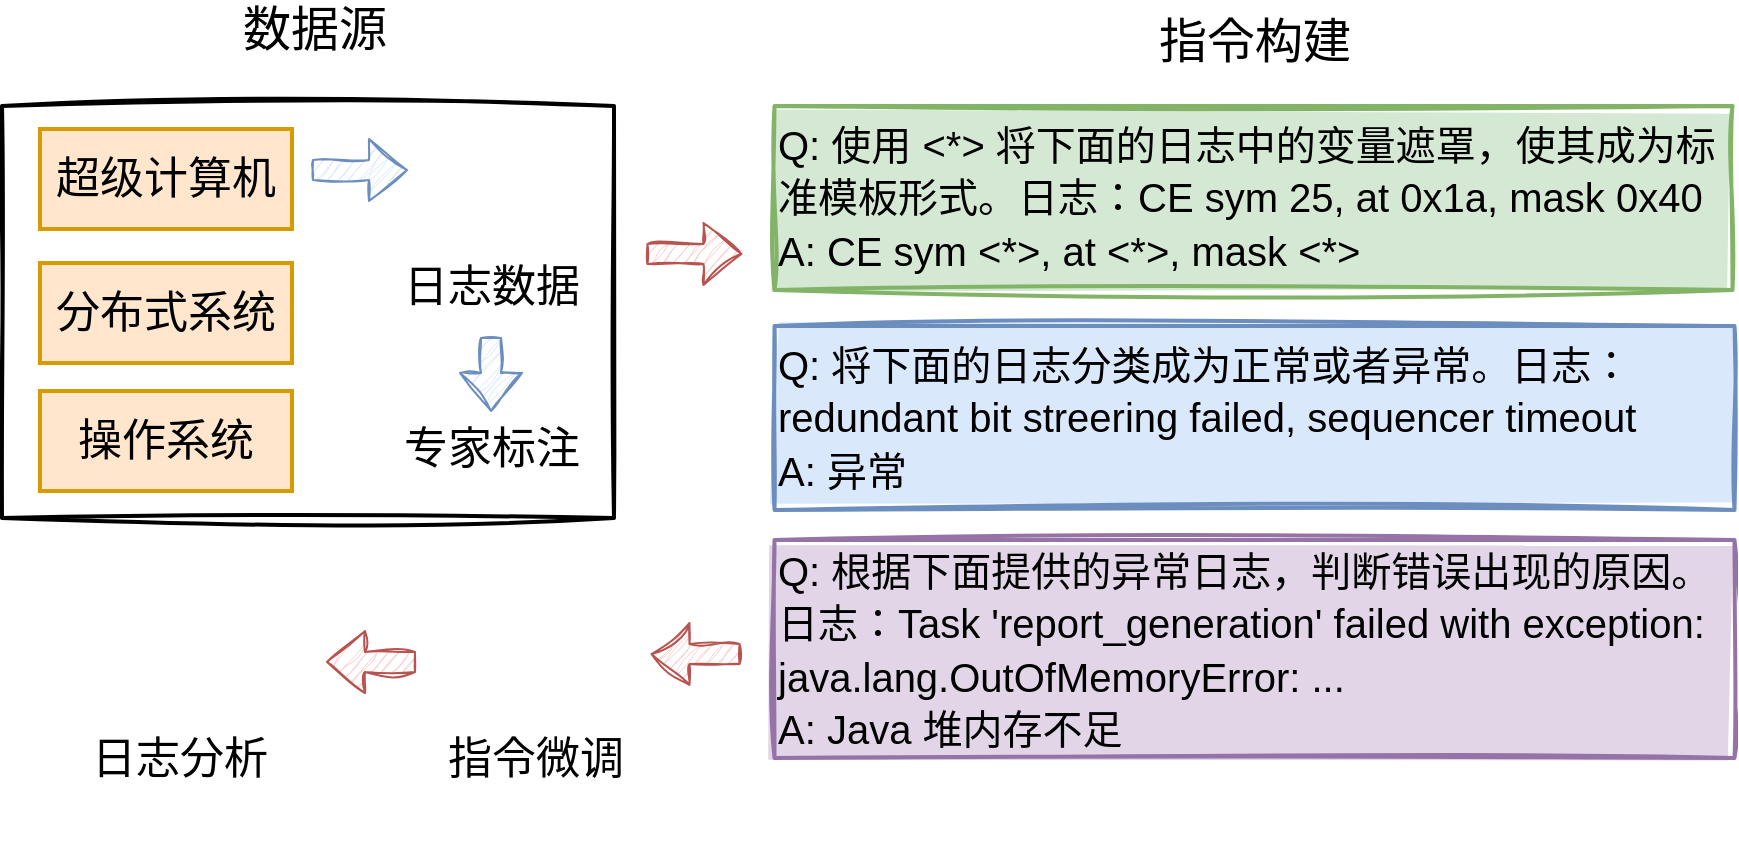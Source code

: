 <mxfile version="26.1.0">
  <diagram name="第 1 页" id="4cbVk9BduLOSev-ETvPm">
    <mxGraphModel dx="2308" dy="1143" grid="0" gridSize="10" guides="1" tooltips="1" connect="1" arrows="1" fold="1" page="0" pageScale="1" pageWidth="827" pageHeight="1169" math="0" shadow="0">
      <root>
        <mxCell id="0" />
        <mxCell id="1" parent="0" />
        <mxCell id="I8kIcj3TcM5k3Reb0tf7-1" value="&lt;font&gt;数据源&lt;/font&gt;" style="text;html=1;align=center;verticalAlign=middle;whiteSpace=wrap;rounded=0;fontSize=24;" vertex="1" parent="1">
          <mxGeometry x="33.25" y="220" width="141" height="30" as="geometry" />
        </mxCell>
        <mxCell id="I8kIcj3TcM5k3Reb0tf7-2" value="" style="rounded=0;whiteSpace=wrap;html=1;strokeWidth=2;sketch=1;curveFitting=1;jiggle=2;fillColor=none;strokeColor=#000000;" vertex="1" parent="1">
          <mxGeometry x="-53" y="273" width="306" height="206" as="geometry" />
        </mxCell>
        <mxCell id="I8kIcj3TcM5k3Reb0tf7-3" value="超级计算机" style="rounded=0;whiteSpace=wrap;html=1;strokeWidth=2;fontSize=22;fillColor=#ffe6cc;strokeColor=#d79b00;" vertex="1" parent="1">
          <mxGeometry x="-34" y="284.5" width="126" height="50" as="geometry" />
        </mxCell>
        <mxCell id="I8kIcj3TcM5k3Reb0tf7-4" value="分布式系统" style="rounded=0;whiteSpace=wrap;html=1;strokeWidth=2;fontSize=22;fillColor=#ffe6cc;strokeColor=#d79b00;" vertex="1" parent="1">
          <mxGeometry x="-34" y="351.5" width="126" height="50" as="geometry" />
        </mxCell>
        <mxCell id="I8kIcj3TcM5k3Reb0tf7-5" value="操作系统" style="rounded=0;whiteSpace=wrap;html=1;strokeWidth=2;fontSize=22;fillColor=#ffe6cc;strokeColor=#d79b00;" vertex="1" parent="1">
          <mxGeometry x="-34" y="415.5" width="126" height="50" as="geometry" />
        </mxCell>
        <mxCell id="I8kIcj3TcM5k3Reb0tf7-6" value="" style="shape=flexArrow;endArrow=classic;html=1;rounded=0;sketch=1;curveFitting=1;jiggle=2;fillColor=#dae8fc;strokeColor=#6c8ebf;" edge="1" parent="1">
          <mxGeometry width="50" height="50" relative="1" as="geometry">
            <mxPoint x="102" y="305" as="sourcePoint" />
            <mxPoint x="150" y="305" as="targetPoint" />
          </mxGeometry>
        </mxCell>
        <mxCell id="I8kIcj3TcM5k3Reb0tf7-7" value="" style="shape=image;verticalLabelPosition=bottom;labelBackgroundColor=default;verticalAlign=top;aspect=fixed;imageAspect=0;image=https://static.vecteezy.com/system/resources/previews/031/069/000/non_2x/logs-icon-vector.jpg;" vertex="1" parent="1">
          <mxGeometry x="159" y="278" width="65" height="65" as="geometry" />
        </mxCell>
        <mxCell id="I8kIcj3TcM5k3Reb0tf7-8" value="&lt;div style=&quot;&quot;&gt;&lt;span style=&quot;background-color: transparent; color: light-dark(rgb(0, 0, 0), rgb(255, 255, 255)); font-size: 22px;&quot;&gt;日志数据&lt;/span&gt;&lt;/div&gt;" style="text;whiteSpace=wrap;html=1;align=center;" vertex="1" parent="1">
          <mxGeometry x="122.5" y="343.5" width="138" height="38" as="geometry" />
        </mxCell>
        <mxCell id="I8kIcj3TcM5k3Reb0tf7-9" value="" style="shape=flexArrow;endArrow=classic;html=1;rounded=0;sketch=1;curveFitting=1;jiggle=2;fillColor=#dae8fc;strokeColor=#6c8ebf;exitX=0.5;exitY=1;exitDx=0;exitDy=0;entryX=0.732;entryY=0.685;entryDx=0;entryDy=0;entryPerimeter=0;" edge="1" parent="1">
          <mxGeometry width="50" height="50" relative="1" as="geometry">
            <mxPoint x="191.5" y="388.5" as="sourcePoint" />
            <mxPoint x="191.488" y="425.96" as="targetPoint" />
          </mxGeometry>
        </mxCell>
        <mxCell id="I8kIcj3TcM5k3Reb0tf7-10" value="&lt;div style=&quot;&quot;&gt;&lt;span style=&quot;font-size: 22px;&quot;&gt;专家标注&lt;/span&gt;&lt;/div&gt;" style="text;whiteSpace=wrap;html=1;align=center;" vertex="1" parent="1">
          <mxGeometry x="122.5" y="425" width="138" height="38" as="geometry" />
        </mxCell>
        <mxCell id="I8kIcj3TcM5k3Reb0tf7-11" value="" style="shape=flexArrow;endArrow=classic;html=1;rounded=0;sketch=1;curveFitting=1;jiggle=2;fillColor=#f8cecc;strokeColor=#b85450;" edge="1" parent="1">
          <mxGeometry width="50" height="50" relative="1" as="geometry">
            <mxPoint x="269.25" y="347" as="sourcePoint" />
            <mxPoint x="317.25" y="347" as="targetPoint" />
          </mxGeometry>
        </mxCell>
        <mxCell id="I8kIcj3TcM5k3Reb0tf7-12" value="&lt;font&gt;指令构建&lt;/font&gt;" style="text;html=1;align=center;verticalAlign=middle;whiteSpace=wrap;rounded=0;fontSize=24;" vertex="1" parent="1">
          <mxGeometry x="502.75" y="226" width="141" height="30" as="geometry" />
        </mxCell>
        <mxCell id="I8kIcj3TcM5k3Reb0tf7-13" value="&lt;font style=&quot;font-size: 20px;&quot;&gt;Q: 使用 &amp;lt;*&amp;gt; 将下面的日志中的变量遮罩，使其成为标准模板形式。日志：CE sym 25, at 0x1a, mask 0x40&lt;/font&gt;&lt;div&gt;&lt;font style=&quot;font-size: 20px;&quot;&gt;A: CE sym &amp;lt;*&amp;gt;, at &amp;lt;*&amp;gt;, mask &amp;lt;*&amp;gt;&lt;/font&gt;&lt;/div&gt;" style="rounded=0;whiteSpace=wrap;html=1;strokeWidth=2;sketch=1;curveFitting=1;jiggle=2;fillColor=#d5e8d4;strokeColor=#82b366;align=left;fontSize=22;fillStyle=solid;" vertex="1" parent="1">
          <mxGeometry x="333.25" y="273" width="479" height="92" as="geometry" />
        </mxCell>
        <mxCell id="I8kIcj3TcM5k3Reb0tf7-14" value="&lt;font style=&quot;font-size: 20px;&quot;&gt;Q: 将下面的日志分类成为正常或者异常。日志：redundant bit streering failed, sequencer timeout&lt;br&gt;A: 异常&amp;nbsp;&lt;/font&gt;" style="rounded=0;whiteSpace=wrap;html=1;strokeWidth=2;sketch=1;curveFitting=1;jiggle=2;fillColor=#dae8fc;strokeColor=#6c8ebf;align=left;fontSize=22;fillStyle=solid;" vertex="1" parent="1">
          <mxGeometry x="333.25" y="383" width="480" height="92" as="geometry" />
        </mxCell>
        <mxCell id="I8kIcj3TcM5k3Reb0tf7-15" value="&lt;font style=&quot;font-size: 20px;&quot;&gt;Q: 根据下面提供的异常日志，判断错误出现的原因。日志：Task &#39;report_generation&#39; failed with exception: java.lang.OutOfMemoryError: ...&lt;br&gt;A:&amp;nbsp;Java 堆内存不足&lt;/font&gt;" style="rounded=0;whiteSpace=wrap;html=1;strokeWidth=2;sketch=1;curveFitting=1;jiggle=2;fillColor=#e1d5e7;strokeColor=#9673a6;align=left;fontSize=22;fillStyle=solid;" vertex="1" parent="1">
          <mxGeometry x="333.25" y="490" width="480" height="109" as="geometry" />
        </mxCell>
        <mxCell id="I8kIcj3TcM5k3Reb0tf7-17" value="" style="shape=flexArrow;endArrow=classic;html=1;rounded=0;sketch=1;curveFitting=1;jiggle=2;fillColor=#f8cecc;strokeColor=#b85450;" edge="1" parent="1">
          <mxGeometry width="50" height="50" relative="1" as="geometry">
            <mxPoint x="316.25" y="547" as="sourcePoint" />
            <mxPoint x="271.25" y="547" as="targetPoint" />
          </mxGeometry>
        </mxCell>
        <mxCell id="I8kIcj3TcM5k3Reb0tf7-18" value="" style="shape=image;verticalLabelPosition=bottom;labelBackgroundColor=default;verticalAlign=top;aspect=fixed;imageAspect=0;image=https://static.vecteezy.com/system/resources/previews/002/589/005/original/cute-llama-wild-animal-line-style-icon-free-vector.jpg;" vertex="1" parent="1">
          <mxGeometry x="170" y="497" width="83" height="83" as="geometry" />
        </mxCell>
        <mxCell id="I8kIcj3TcM5k3Reb0tf7-19" value="&lt;div style=&quot;&quot;&gt;&lt;span style=&quot;font-size: 22px;&quot;&gt;指令微调&lt;/span&gt;&lt;/div&gt;" style="text;whiteSpace=wrap;html=1;align=center;" vertex="1" parent="1">
          <mxGeometry x="145" y="580" width="138" height="38" as="geometry" />
        </mxCell>
        <mxCell id="I8kIcj3TcM5k3Reb0tf7-21" value="" style="shape=flexArrow;endArrow=classic;html=1;rounded=0;sketch=1;curveFitting=1;jiggle=2;fillColor=#f8cecc;strokeColor=#b85450;" edge="1" parent="1">
          <mxGeometry width="50" height="50" relative="1" as="geometry">
            <mxPoint x="154" y="551" as="sourcePoint" />
            <mxPoint x="109" y="551" as="targetPoint" />
          </mxGeometry>
        </mxCell>
        <mxCell id="I8kIcj3TcM5k3Reb0tf7-23" value="" style="shape=image;verticalLabelPosition=bottom;labelBackgroundColor=default;verticalAlign=top;aspect=fixed;imageAspect=0;image=https://static.vecteezy.com/system/resources/previews/019/507/876/large_2x/analysis-icon-design-free-vector.jpg;" vertex="1" parent="1">
          <mxGeometry x="-1" y="504" width="73.5" height="73.5" as="geometry" />
        </mxCell>
        <mxCell id="I8kIcj3TcM5k3Reb0tf7-24" value="&lt;div style=&quot;&quot;&gt;&lt;span style=&quot;font-size: 22px;&quot;&gt;日志分析&lt;/span&gt;&lt;/div&gt;&lt;div style=&quot;&quot;&gt;&lt;span style=&quot;font-size: 22px;&quot;&gt;&lt;br&gt;&lt;/span&gt;&lt;/div&gt;" style="text;whiteSpace=wrap;html=1;align=center;" vertex="1" parent="1">
          <mxGeometry x="-33.25" y="580" width="138" height="38" as="geometry" />
        </mxCell>
      </root>
    </mxGraphModel>
  </diagram>
</mxfile>
